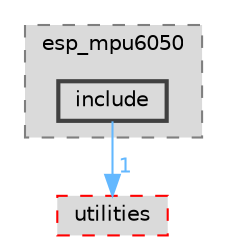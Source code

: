 digraph "components/peripherals/i2c/esp_mpu6050/include"
{
 // LATEX_PDF_SIZE
  bgcolor="transparent";
  edge [fontname=Helvetica,fontsize=10,labelfontname=Helvetica,labelfontsize=10];
  node [fontname=Helvetica,fontsize=10,shape=box,height=0.2,width=0.4];
  compound=true
  subgraph clusterdir_5430812418cacdfa16dc7e5c29a9b8b7 {
    graph [ bgcolor="#dadada", pencolor="grey50", label="esp_mpu6050", fontname=Helvetica,fontsize=10 style="filled,dashed", URL="dir_5430812418cacdfa16dc7e5c29a9b8b7.html",tooltip=""]
  dir_199c1fdb1f367e9cce392523e00631eb [label="include", fillcolor="#dadada", color="grey25", style="filled,bold", URL="dir_199c1fdb1f367e9cce392523e00631eb.html",tooltip=""];
  }
  dir_59ed5374a4f6b52e0256717e78b786a3 [label="utilities", fillcolor="#dadada", color="red", style="filled,dashed", URL="dir_59ed5374a4f6b52e0256717e78b786a3.html",tooltip=""];
  dir_199c1fdb1f367e9cce392523e00631eb->dir_59ed5374a4f6b52e0256717e78b786a3 [headlabel="1", labeldistance=1.5 headhref="dir_000059_000086.html" href="dir_000059_000086.html" color="steelblue1" fontcolor="steelblue1"];
}
